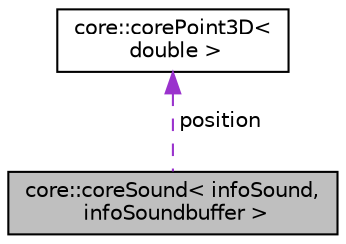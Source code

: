 digraph "core::coreSound&lt; infoSound, infoSoundbuffer &gt;"
{
  edge [fontname="Helvetica",fontsize="10",labelfontname="Helvetica",labelfontsize="10"];
  node [fontname="Helvetica",fontsize="10",shape=record];
  Node1 [label="core::coreSound\< infoSound,\l infoSoundbuffer \>",height=0.2,width=0.4,color="black", fillcolor="grey75", style="filled" fontcolor="black"];
  Node2 -> Node1 [dir="back",color="darkorchid3",fontsize="10",style="dashed",label=" position" ,fontname="Helvetica"];
  Node2 [label="core::corePoint3D\<\l double \>",height=0.2,width=0.4,color="black", fillcolor="white", style="filled",URL="$structcore_1_1core_point3_d.html"];
}
